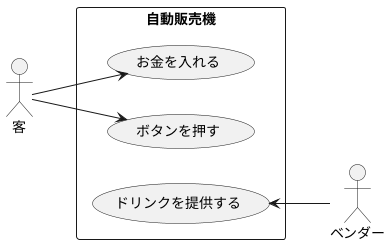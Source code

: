 @startuml 演習6‐4‐2
left to right direction
actor 客
actor ベンダー

rectangle 自動販売機{
usecase お金を入れる
usecase ボタンを押す
usecase ドリンクを提供する
}

客 --> お金を入れる
客 --> ボタンを押す
ドリンクを提供する <-- ベンダー

@enduml